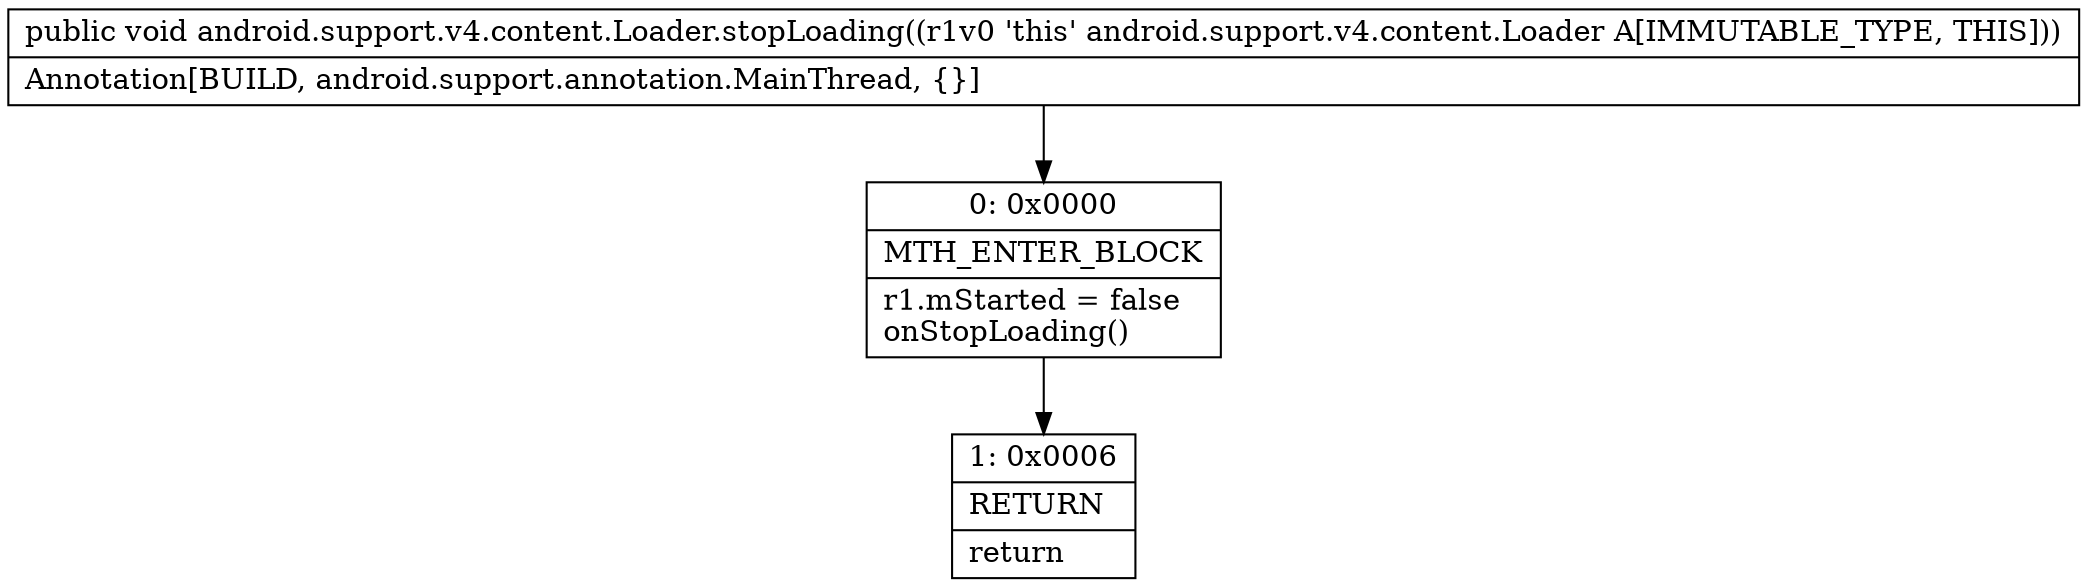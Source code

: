 digraph "CFG forandroid.support.v4.content.Loader.stopLoading()V" {
Node_0 [shape=record,label="{0\:\ 0x0000|MTH_ENTER_BLOCK\l|r1.mStarted = false\lonStopLoading()\l}"];
Node_1 [shape=record,label="{1\:\ 0x0006|RETURN\l|return\l}"];
MethodNode[shape=record,label="{public void android.support.v4.content.Loader.stopLoading((r1v0 'this' android.support.v4.content.Loader A[IMMUTABLE_TYPE, THIS]))  | Annotation[BUILD, android.support.annotation.MainThread, \{\}]\l}"];
MethodNode -> Node_0;
Node_0 -> Node_1;
}


